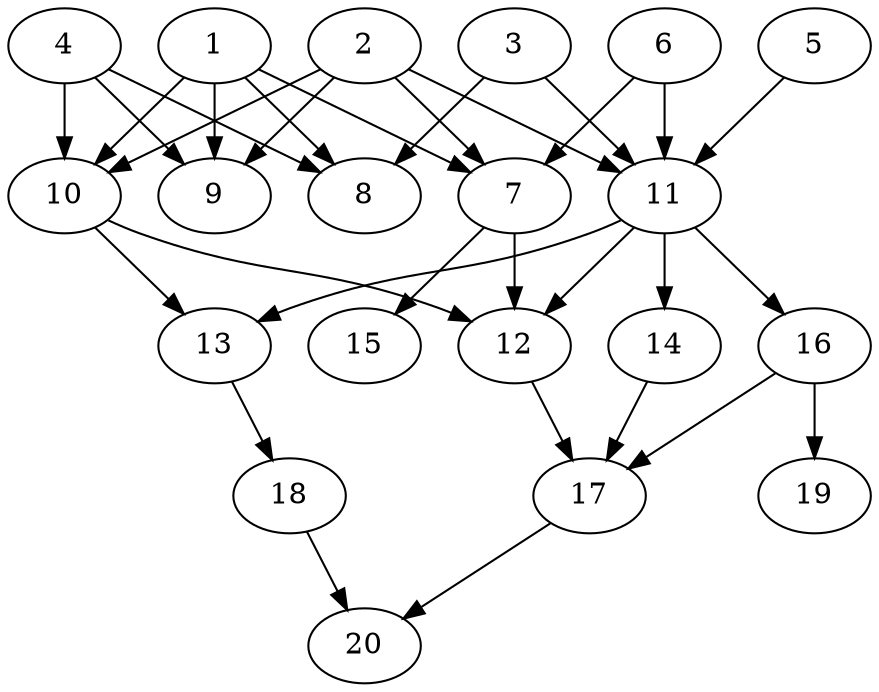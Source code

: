 // DAG (tier=2-normal, mode=compute, n=20, ccr=0.399, fat=0.512, density=0.592, regular=0.434, jump=0.104, mindata=524288, maxdata=8388608)
// DAG automatically generated by daggen at Sun Aug 24 16:33:33 2025
// /home/ermia/Project/Environments/daggen/bin/daggen --dot --ccr 0.399 --fat 0.512 --regular 0.434 --density 0.592 --jump 0.104 --mindata 524288 --maxdata 8388608 -n 20 
digraph G {
  1 [size="25869129233738408", alpha="0.04", expect_size="12934564616869204"]
  1 -> 7 [size ="456385372356608"]
  1 -> 8 [size ="456385372356608"]
  1 -> 9 [size ="456385372356608"]
  1 -> 10 [size ="456385372356608"]
  2 [size="699974589006827008", alpha="0.00", expect_size="349987294503413504"]
  2 -> 7 [size ="351589009195008"]
  2 -> 9 [size ="351589009195008"]
  2 -> 10 [size ="351589009195008"]
  2 -> 11 [size ="351589009195008"]
  3 [size="394955761999937536000", alpha="0.20", expect_size="197477880999968768000"]
  3 -> 8 [size ="430647856332800"]
  3 -> 11 [size ="430647856332800"]
  4 [size="835439995529529600", alpha="0.13", expect_size="417719997764764800"]
  4 -> 8 [size ="390403165519872"]
  4 -> 9 [size ="390403165519872"]
  4 -> 10 [size ="390403165519872"]
  5 [size="239666364350887624704", alpha="0.05", expect_size="119833182175443812352"]
  5 -> 11 [size ="308670206312448"]
  6 [size="132124345773521200", alpha="0.14", expect_size="66062172886760600"]
  6 -> 7 [size ="139914062594048"]
  6 -> 11 [size ="139914062594048"]
  7 [size="195827289828808256", alpha="0.13", expect_size="97913644914404128"]
  7 -> 12 [size ="334955112562688"]
  7 -> 15 [size ="334955112562688"]
  8 [size="7382877267722450", alpha="0.16", expect_size="3691438633861225"]
  9 [size="163502215183466496", alpha="0.16", expect_size="81751107591733248"]
  10 [size="311229072431401402368", alpha="0.13", expect_size="155614536215700701184"]
  10 -> 12 [size ="367403615649792"]
  10 -> 13 [size ="367403615649792"]
  11 [size="555079464495940608", alpha="0.08", expect_size="277539732247970304"]
  11 -> 12 [size ="195940174528512"]
  11 -> 13 [size ="195940174528512"]
  11 -> 14 [size ="195940174528512"]
  11 -> 16 [size ="195940174528512"]
  12 [size="212329976064034996224", alpha="0.08", expect_size="106164988032017498112"]
  12 -> 17 [size ="284728447991808"]
  13 [size="237642799793981152", alpha="0.16", expect_size="118821399896990576"]
  13 -> 18 [size ="88223401377792"]
  14 [size="10043694094779154432", alpha="0.19", expect_size="5021847047389577216"]
  14 -> 17 [size ="37240797396992"]
  15 [size="336277807755932416", alpha="0.15", expect_size="168138903877966208"]
  16 [size="142989903292810688", alpha="0.07", expect_size="71494951646405344"]
  16 -> 17 [size ="75246023475200"]
  16 -> 19 [size ="75246023475200"]
  17 [size="14481657745032190", alpha="0.12", expect_size="7240828872516095"]
  17 -> 20 [size ="369961780379648"]
  18 [size="163748680847096", alpha="0.11", expect_size="81874340423548"]
  18 -> 20 [size ="2812205334528"]
  19 [size="1216123783325587200", alpha="0.12", expect_size="608061891662793600"]
  20 [size="58960923379667440", alpha="0.10", expect_size="29480461689833720"]
}
